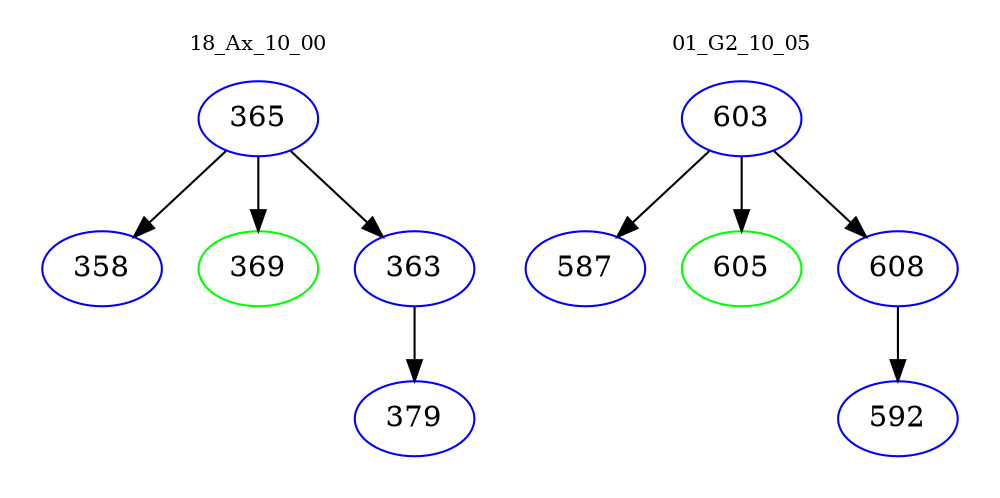 digraph{
subgraph cluster_0 {
color = white
label = "18_Ax_10_00";
fontsize=10;
T0_365 [label="365", color="blue"]
T0_365 -> T0_358 [color="black"]
T0_358 [label="358", color="blue"]
T0_365 -> T0_369 [color="black"]
T0_369 [label="369", color="green"]
T0_365 -> T0_363 [color="black"]
T0_363 [label="363", color="blue"]
T0_363 -> T0_379 [color="black"]
T0_379 [label="379", color="blue"]
}
subgraph cluster_1 {
color = white
label = "01_G2_10_05";
fontsize=10;
T1_603 [label="603", color="blue"]
T1_603 -> T1_587 [color="black"]
T1_587 [label="587", color="blue"]
T1_603 -> T1_605 [color="black"]
T1_605 [label="605", color="green"]
T1_603 -> T1_608 [color="black"]
T1_608 [label="608", color="blue"]
T1_608 -> T1_592 [color="black"]
T1_592 [label="592", color="blue"]
}
}
